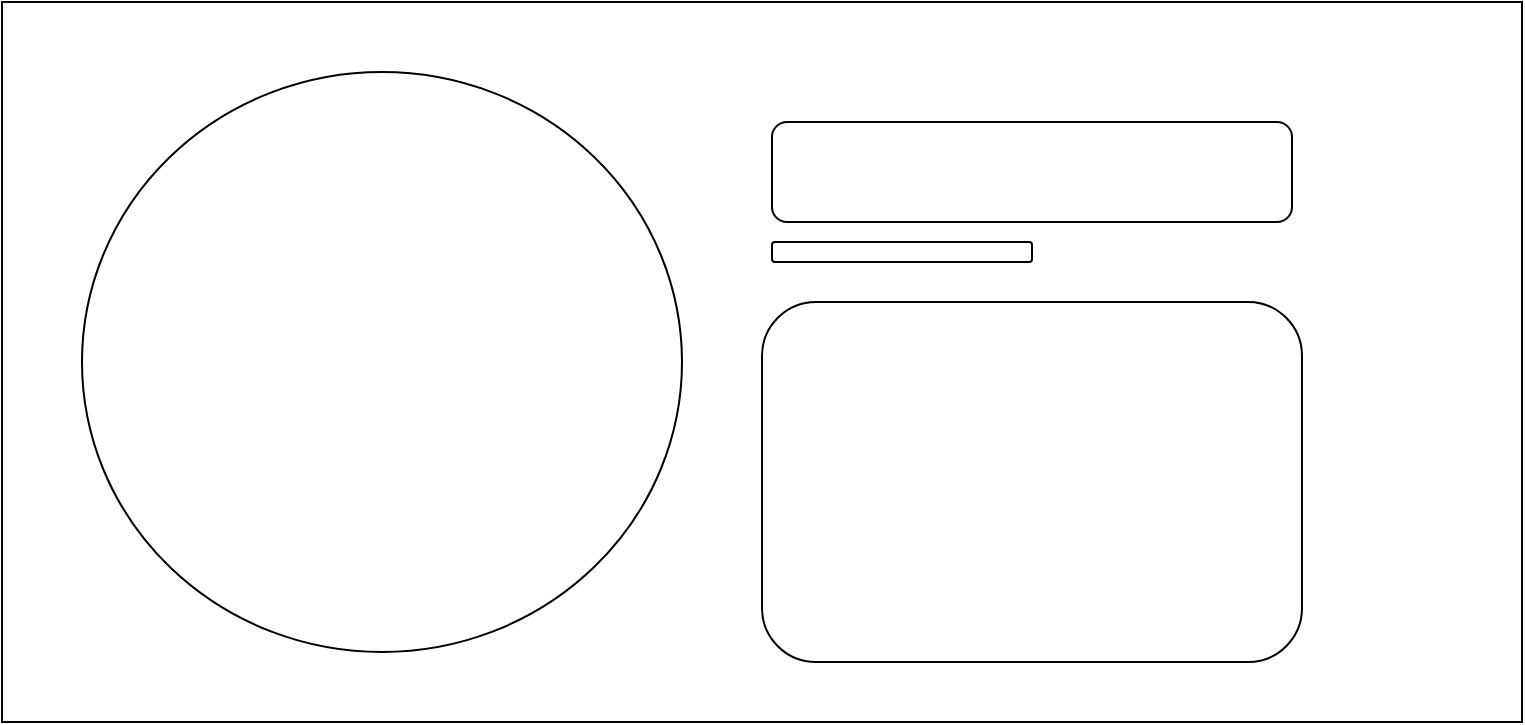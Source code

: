 <mxfile version="22.0.3" type="device">
  <diagram name="Page-1" id="IepHCpKv9yjBZjDDO-g9">
    <mxGraphModel dx="934" dy="601" grid="1" gridSize="10" guides="1" tooltips="1" connect="1" arrows="1" fold="1" page="1" pageScale="1" pageWidth="850" pageHeight="1100" math="0" shadow="0">
      <root>
        <mxCell id="0" />
        <mxCell id="1" parent="0" />
        <mxCell id="EExKJsX3iGTAKdfTUgkS-1" value="" style="rounded=0;whiteSpace=wrap;html=1;" vertex="1" parent="1">
          <mxGeometry x="40" y="120" width="760" height="360" as="geometry" />
        </mxCell>
        <mxCell id="EExKJsX3iGTAKdfTUgkS-2" value="" style="ellipse;whiteSpace=wrap;html=1;" vertex="1" parent="1">
          <mxGeometry x="80" y="155" width="300" height="290" as="geometry" />
        </mxCell>
        <mxCell id="EExKJsX3iGTAKdfTUgkS-3" value="" style="rounded=1;whiteSpace=wrap;html=1;" vertex="1" parent="1">
          <mxGeometry x="425" y="180" width="260" height="50" as="geometry" />
        </mxCell>
        <mxCell id="EExKJsX3iGTAKdfTUgkS-4" value="" style="rounded=1;whiteSpace=wrap;html=1;" vertex="1" parent="1">
          <mxGeometry x="425" y="240" width="130" height="10" as="geometry" />
        </mxCell>
        <mxCell id="EExKJsX3iGTAKdfTUgkS-5" value="" style="rounded=1;whiteSpace=wrap;html=1;" vertex="1" parent="1">
          <mxGeometry x="420" y="270" width="270" height="180" as="geometry" />
        </mxCell>
      </root>
    </mxGraphModel>
  </diagram>
</mxfile>
